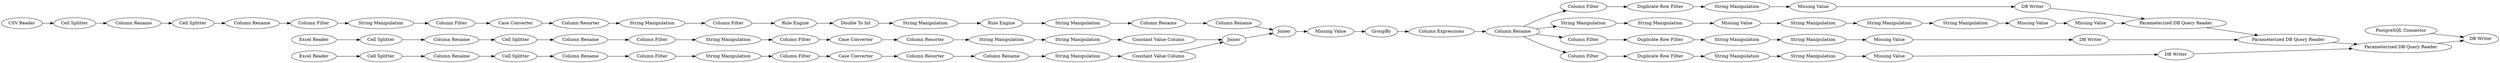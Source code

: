 digraph {
	44 -> 47
	54 -> 57
	81 -> 80
	78 -> 79
	57 -> 61
	56 -> 62
	139 -> 142
	71 -> 67
	142 -> 134
	117 -> 100
	82 -> 83
	113 -> 140
	48 -> 46
	74 -> 75
	79 -> 81
	107 -> 108
	72 -> 77
	138 -> 104
	1 -> 143
	112 -> 119
	103 -> 135
	140 -> 143
	40 -> 66
	106 -> 105
	100 -> 110
	61 -> 60
	123 -> 124
	115 -> 72
	135 -> 15
	136 -> 123
	100 -> 102
	62 -> 54
	105 -> 107
	60 -> 58
	47 -> 48
	76 -> 115
	104 -> 137
	84 -> 85
	68 -> 63
	65 -> 69
	134 -> 137
	67 -> 68
	58 -> 74
	108 -> 138
	137 -> 140
	77 -> 116
	85 -> 77
	42 -> 43
	80 -> 82
	59 -> 55
	83 -> 84
	141 -> 113
	116 -> 99
	63 -> 64
	121 -> 122
	46 -> 49
	66 -> 65
	118 -> 141
	75 -> 114
	102 -> 101
	110 -> 112
	119 -> 118
	31 -> 78
	41 -> 59
	53 -> 73
	99 -> 117
	73 -> 76
	101 -> 103
	114 -> 72
	55 -> 56
	122 -> 136
	70 -> 31
	124 -> 125
	125 -> 139
	15 -> 134
	69 -> 71
	49 -> 50
	43 -> 44
	50 -> 52
	100 -> 106
	52 -> 53
	100 -> 121
	64 -> 70
	103 [label="String Manipulation"]
	136 [label="Missing Value"]
	75 [label="String Manipulation"]
	115 [label="Constant Value Column"]
	68 [label="String Manipulation"]
	47 [label="Cell Splitter"]
	135 [label="Missing Value"]
	134 [label="Parameterized DB Query Reader"]
	81 [label="Double To Int"]
	107 [label="String Manipulation"]
	118 [label="String Manipulation"]
	79 [label="Rule Engine"]
	58 [label="Column Resorter"]
	108 [label="String Manipulation"]
	122 [label="String Manipulation"]
	105 [label="Duplicate Row Filter"]
	137 [label="Parameterized DB Query Reader"]
	119 [label="String Manipulation"]
	41 [label="Excel Reader"]
	54 [label="Column Filter"]
	141 [label="Missing Value"]
	125 [label="String Manipulation"]
	1 [label="PostgreSQL Connector"]
	53 [label="Column Resorter"]
	60 [label="Case Converter"]
	43 [label="Cell Splitter"]
	102 [label="Column Filter"]
	104 [label="DB Writer"]
	44 [label="Column Rename"]
	71 [label="Column Rename"]
	80 [label="String Manipulation"]
	52 [label="Case Converter"]
	57 [label="String Manipulation"]
	55 [label="Column Rename"]
	138 [label="Missing Value"]
	121 [label="String Manipulation"]
	64 [label="Case Converter"]
	56 [label="Cell Splitter"]
	15 [label="DB Writer"]
	114 [label="Constant Value Column"]
	59 [label="Cell Splitter"]
	123 [label="String Manipulation"]
	142 [label="Missing Value"]
	143 [label="DB Writer"]
	72 [label=Joiner]
	61 [label="Column Filter"]
	124 [label="String Manipulation"]
	77 [label=Joiner]
	117 [label="Column Expressions"]
	83 [label="String Manipulation"]
	99 [label=GroupBy]
	62 [label="Column Rename"]
	82 [label="Rule Engine"]
	140 [label="Parameterized DB Query Reader"]
	65 [label="Column Rename"]
	69 [label="Cell Splitter"]
	46 [label="Column Filter"]
	116 [label="Missing Value"]
	40 [label="CSV Reader"]
	74 [label="Column Rename"]
	78 [label="Column Filter"]
	49 [label="String Manipulation"]
	84 [label="Column Rename"]
	31 [label="String Manipulation"]
	110 [label="Column Filter"]
	85 [label="Column Rename"]
	48 [label="Column Rename"]
	50 [label="Column Filter"]
	42 [label="Excel Reader"]
	112 [label="Duplicate Row Filter"]
	67 [label="Column Filter"]
	101 [label="Duplicate Row Filter"]
	63 [label="Column Filter"]
	76 [label="String Manipulation"]
	100 [label="Column Rename"]
	106 [label="Column Filter"]
	113 [label="DB Writer"]
	66 [label="Cell Splitter"]
	139 [label="Missing Value"]
	70 [label="Column Resorter"]
	73 [label="String Manipulation"]
	rankdir=LR
}
